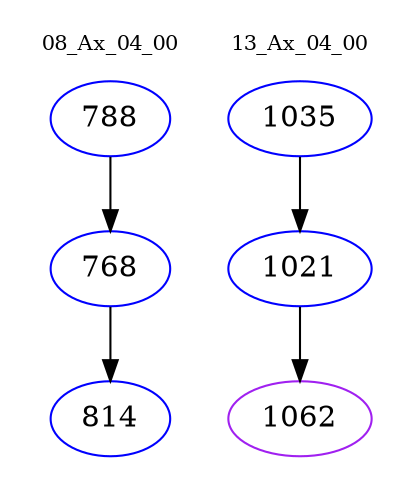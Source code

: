 digraph{
subgraph cluster_0 {
color = white
label = "08_Ax_04_00";
fontsize=10;
T0_788 [label="788", color="blue"]
T0_788 -> T0_768 [color="black"]
T0_768 [label="768", color="blue"]
T0_768 -> T0_814 [color="black"]
T0_814 [label="814", color="blue"]
}
subgraph cluster_1 {
color = white
label = "13_Ax_04_00";
fontsize=10;
T1_1035 [label="1035", color="blue"]
T1_1035 -> T1_1021 [color="black"]
T1_1021 [label="1021", color="blue"]
T1_1021 -> T1_1062 [color="black"]
T1_1062 [label="1062", color="purple"]
}
}
